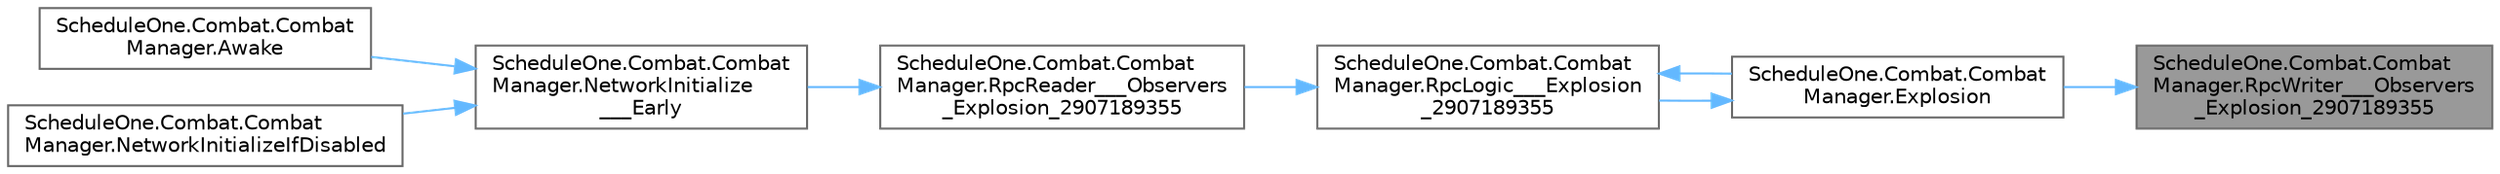 digraph "ScheduleOne.Combat.CombatManager.RpcWriter___Observers_Explosion_2907189355"
{
 // LATEX_PDF_SIZE
  bgcolor="transparent";
  edge [fontname=Helvetica,fontsize=10,labelfontname=Helvetica,labelfontsize=10];
  node [fontname=Helvetica,fontsize=10,shape=box,height=0.2,width=0.4];
  rankdir="RL";
  Node1 [id="Node000001",label="ScheduleOne.Combat.Combat\lManager.RpcWriter___Observers\l_Explosion_2907189355",height=0.2,width=0.4,color="gray40", fillcolor="grey60", style="filled", fontcolor="black",tooltip=" "];
  Node1 -> Node2 [id="edge1_Node000001_Node000002",dir="back",color="steelblue1",style="solid",tooltip=" "];
  Node2 [id="Node000002",label="ScheduleOne.Combat.Combat\lManager.Explosion",height=0.2,width=0.4,color="grey40", fillcolor="white", style="filled",URL="$class_schedule_one_1_1_combat_1_1_combat_manager.html#a2ab17acf3328ce3715b7310d71134998",tooltip=" "];
  Node2 -> Node3 [id="edge2_Node000002_Node000003",dir="back",color="steelblue1",style="solid",tooltip=" "];
  Node3 [id="Node000003",label="ScheduleOne.Combat.Combat\lManager.RpcLogic___Explosion\l_2907189355",height=0.2,width=0.4,color="grey40", fillcolor="white", style="filled",URL="$class_schedule_one_1_1_combat_1_1_combat_manager.html#a484baced5ec1e7c56c44c4cce112ccf2",tooltip=" "];
  Node3 -> Node2 [id="edge3_Node000003_Node000002",dir="back",color="steelblue1",style="solid",tooltip=" "];
  Node3 -> Node4 [id="edge4_Node000003_Node000004",dir="back",color="steelblue1",style="solid",tooltip=" "];
  Node4 [id="Node000004",label="ScheduleOne.Combat.Combat\lManager.RpcReader___Observers\l_Explosion_2907189355",height=0.2,width=0.4,color="grey40", fillcolor="white", style="filled",URL="$class_schedule_one_1_1_combat_1_1_combat_manager.html#a0471ce17b22027ea4e1b1dd33a7743a5",tooltip=" "];
  Node4 -> Node5 [id="edge5_Node000004_Node000005",dir="back",color="steelblue1",style="solid",tooltip=" "];
  Node5 [id="Node000005",label="ScheduleOne.Combat.Combat\lManager.NetworkInitialize\l___Early",height=0.2,width=0.4,color="grey40", fillcolor="white", style="filled",URL="$class_schedule_one_1_1_combat_1_1_combat_manager.html#af94517266dccda139ef02284b6be795b",tooltip=" "];
  Node5 -> Node6 [id="edge6_Node000005_Node000006",dir="back",color="steelblue1",style="solid",tooltip=" "];
  Node6 [id="Node000006",label="ScheduleOne.Combat.Combat\lManager.Awake",height=0.2,width=0.4,color="grey40", fillcolor="white", style="filled",URL="$class_schedule_one_1_1_combat_1_1_combat_manager.html#aca0fcbc50ac4197432f5c94c8becd5b4",tooltip=" "];
  Node5 -> Node7 [id="edge7_Node000005_Node000007",dir="back",color="steelblue1",style="solid",tooltip=" "];
  Node7 [id="Node000007",label="ScheduleOne.Combat.Combat\lManager.NetworkInitializeIfDisabled",height=0.2,width=0.4,color="grey40", fillcolor="white", style="filled",URL="$class_schedule_one_1_1_combat_1_1_combat_manager.html#a45bf99f4f397812ca7f12907d16bbb5f",tooltip=" "];
}
